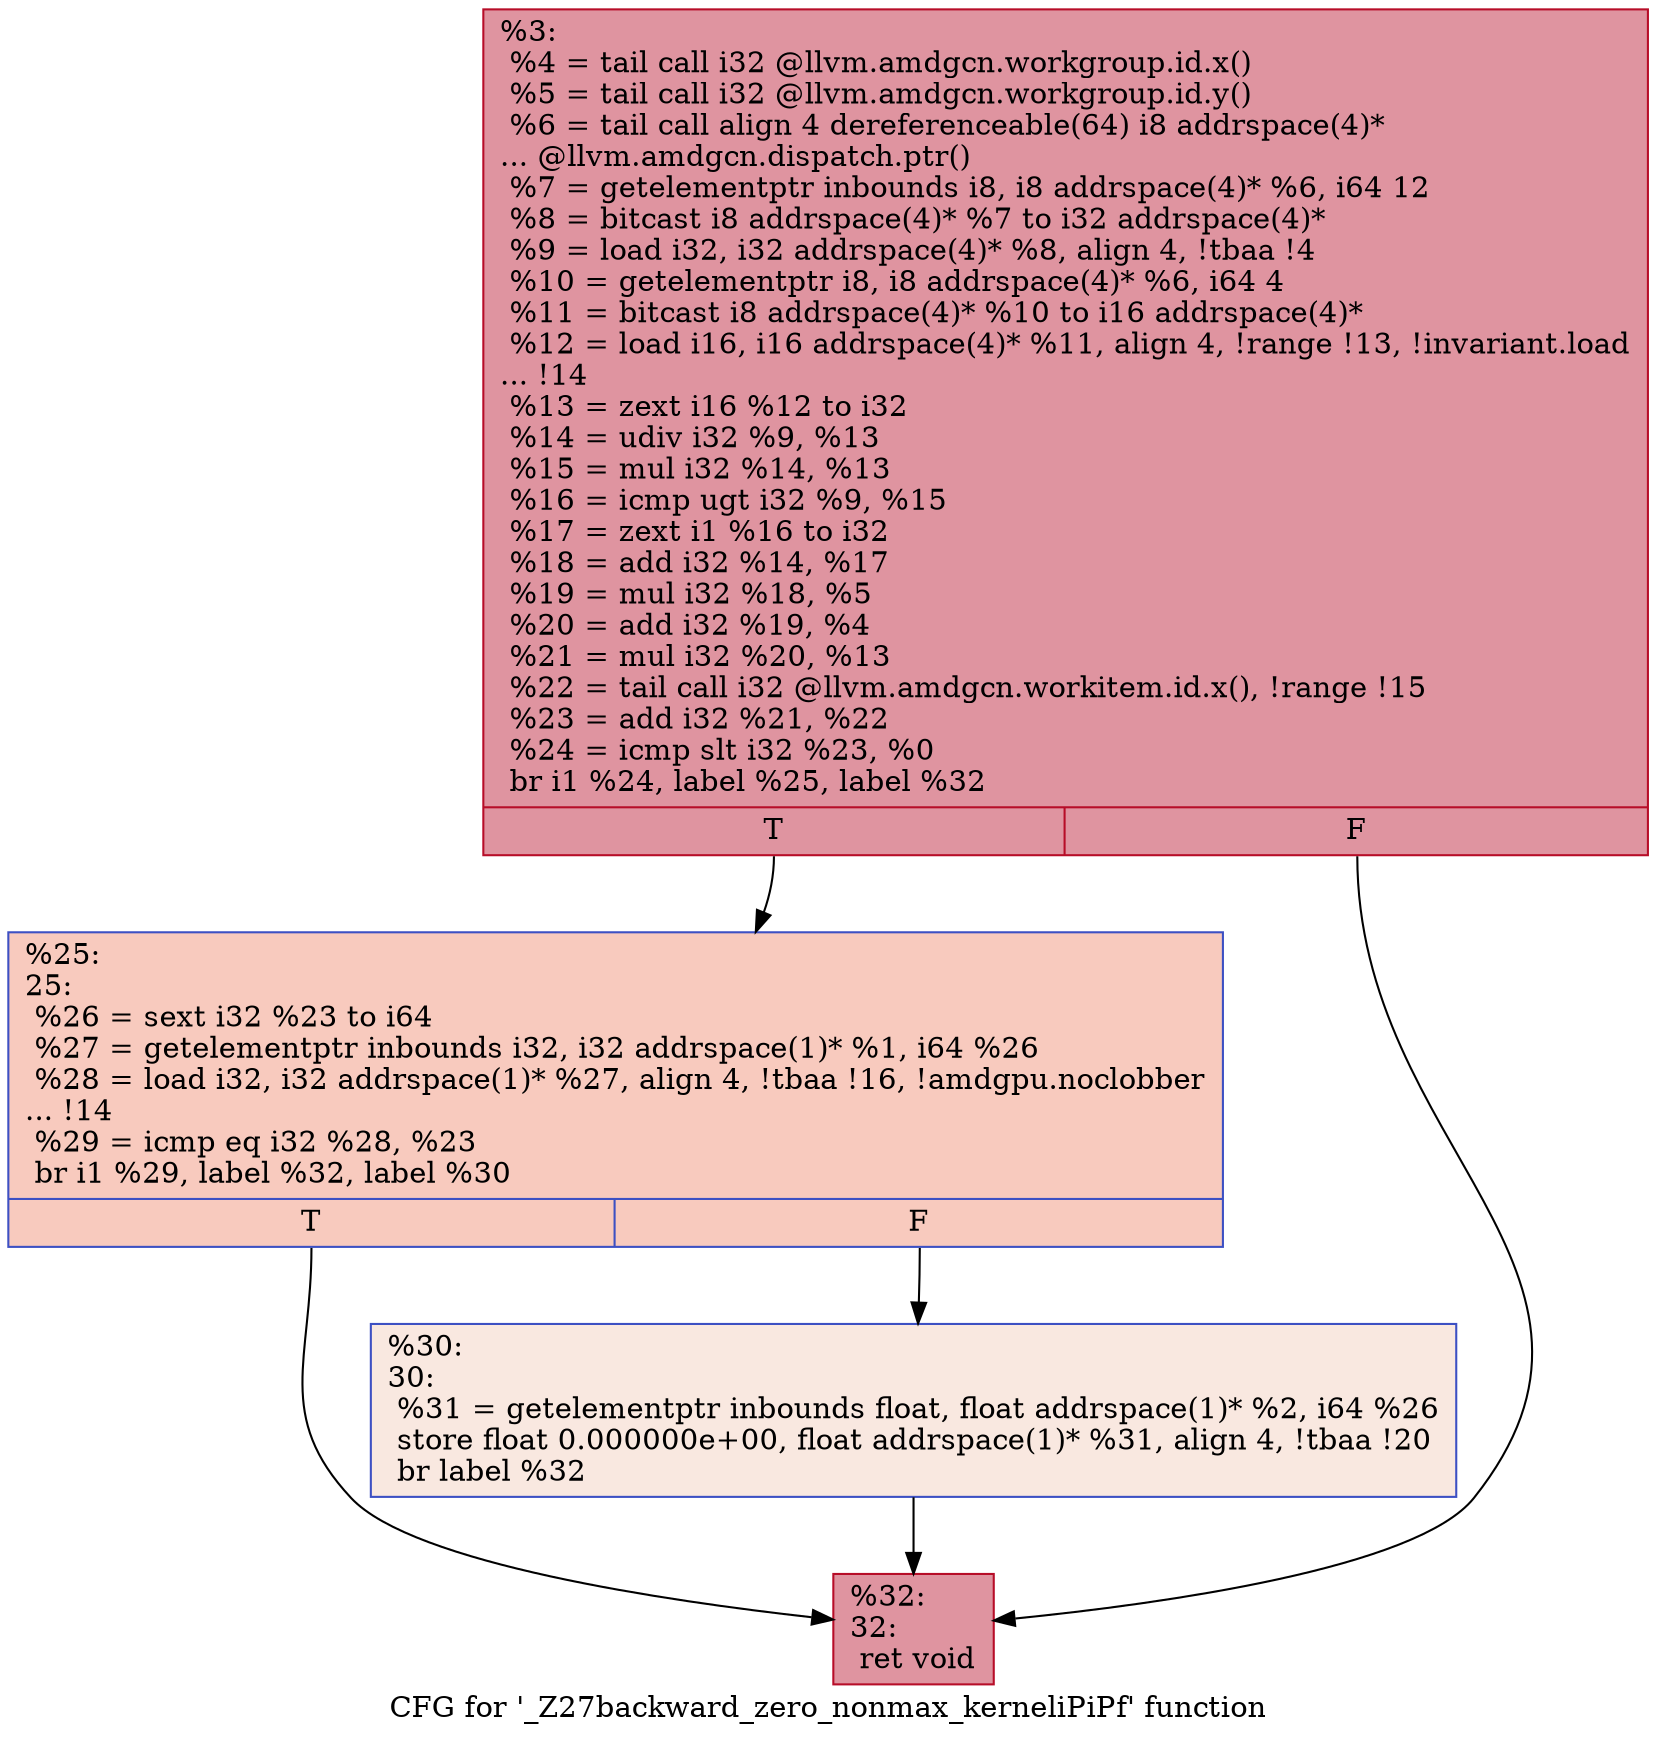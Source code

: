 digraph "CFG for '_Z27backward_zero_nonmax_kerneliPiPf' function" {
	label="CFG for '_Z27backward_zero_nonmax_kerneliPiPf' function";

	Node0x605e4c0 [shape=record,color="#b70d28ff", style=filled, fillcolor="#b70d2870",label="{%3:\l  %4 = tail call i32 @llvm.amdgcn.workgroup.id.x()\l  %5 = tail call i32 @llvm.amdgcn.workgroup.id.y()\l  %6 = tail call align 4 dereferenceable(64) i8 addrspace(4)*\l... @llvm.amdgcn.dispatch.ptr()\l  %7 = getelementptr inbounds i8, i8 addrspace(4)* %6, i64 12\l  %8 = bitcast i8 addrspace(4)* %7 to i32 addrspace(4)*\l  %9 = load i32, i32 addrspace(4)* %8, align 4, !tbaa !4\l  %10 = getelementptr i8, i8 addrspace(4)* %6, i64 4\l  %11 = bitcast i8 addrspace(4)* %10 to i16 addrspace(4)*\l  %12 = load i16, i16 addrspace(4)* %11, align 4, !range !13, !invariant.load\l... !14\l  %13 = zext i16 %12 to i32\l  %14 = udiv i32 %9, %13\l  %15 = mul i32 %14, %13\l  %16 = icmp ugt i32 %9, %15\l  %17 = zext i1 %16 to i32\l  %18 = add i32 %14, %17\l  %19 = mul i32 %18, %5\l  %20 = add i32 %19, %4\l  %21 = mul i32 %20, %13\l  %22 = tail call i32 @llvm.amdgcn.workitem.id.x(), !range !15\l  %23 = add i32 %21, %22\l  %24 = icmp slt i32 %23, %0\l  br i1 %24, label %25, label %32\l|{<s0>T|<s1>F}}"];
	Node0x605e4c0:s0 -> Node0x6060da0;
	Node0x605e4c0:s1 -> Node0x6060e30;
	Node0x6060da0 [shape=record,color="#3d50c3ff", style=filled, fillcolor="#ef886b70",label="{%25:\l25:                                               \l  %26 = sext i32 %23 to i64\l  %27 = getelementptr inbounds i32, i32 addrspace(1)* %1, i64 %26\l  %28 = load i32, i32 addrspace(1)* %27, align 4, !tbaa !16, !amdgpu.noclobber\l... !14\l  %29 = icmp eq i32 %28, %23\l  br i1 %29, label %32, label %30\l|{<s0>T|<s1>F}}"];
	Node0x6060da0:s0 -> Node0x6060e30;
	Node0x6060da0:s1 -> Node0x6061910;
	Node0x6061910 [shape=record,color="#3d50c3ff", style=filled, fillcolor="#f1ccb870",label="{%30:\l30:                                               \l  %31 = getelementptr inbounds float, float addrspace(1)* %2, i64 %26\l  store float 0.000000e+00, float addrspace(1)* %31, align 4, !tbaa !20\l  br label %32\l}"];
	Node0x6061910 -> Node0x6060e30;
	Node0x6060e30 [shape=record,color="#b70d28ff", style=filled, fillcolor="#b70d2870",label="{%32:\l32:                                               \l  ret void\l}"];
}
